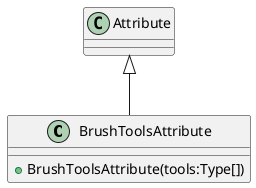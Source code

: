 @startuml
class BrushToolsAttribute {
    + BrushToolsAttribute(tools:Type[])
}
Attribute <|-- BrushToolsAttribute
@enduml
